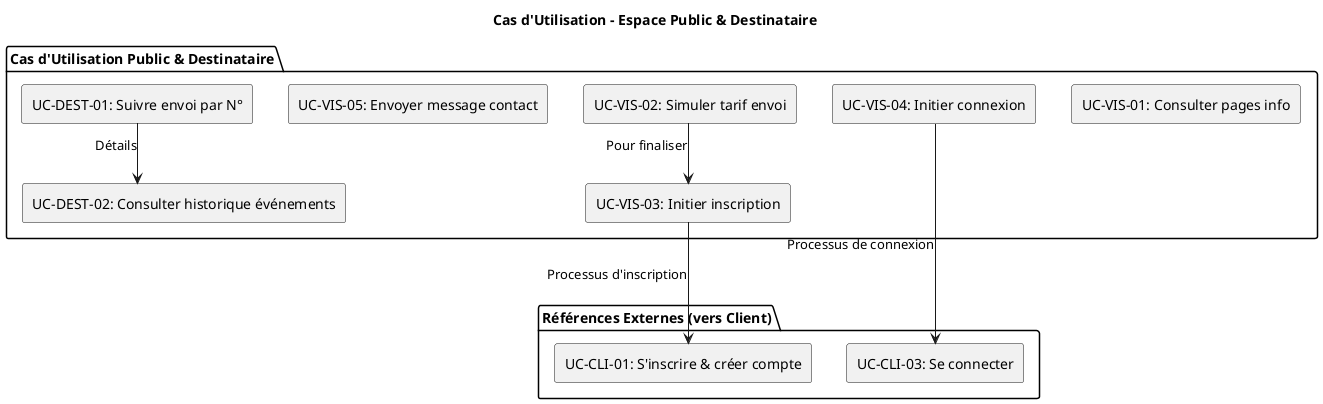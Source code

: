 @startuml diagramme_uc_public_destinataire
skinparam linetype ortho

title Cas d'Utilisation - Espace Public & Destinataire

package "Cas d'Utilisation Public & Destinataire" {
  rectangle "UC-VIS-01: Consulter pages info" as UC_VIS_01
  rectangle "UC-VIS-02: Simuler tarif envoi" as UC_VIS_02
  rectangle "UC-VIS-03: Initier inscription" as UC_VIS_03
  rectangle "UC-VIS-04: Initier connexion" as UC_VIS_04
  rectangle "UC-VIS-05: Envoyer message contact" as UC_VIS_05
  rectangle "UC-DEST-01: Suivre envoi par N°" as UC_DEST_01
  rectangle "UC-DEST-02: Consulter historique événements" as UC_DEST_02
}

package "Références Externes (vers Client)" {
  rectangle "UC-CLI-01: S'inscrire & créer compte" as UC_CLI_01
  rectangle "UC-CLI-03: Se connecter" as UC_CLI_03
}

' --- Relations Logiques ---
UC_VIS_02 --> UC_VIS_03 : "Pour finaliser"
UC_VIS_03 ---> UC_CLI_01 : "Processus d'inscription"
UC_VIS_04 --> UC_CLI_03 : "Processus de connexion"
UC_DEST_01 --> UC_DEST_02 : "Détails"

@enduml